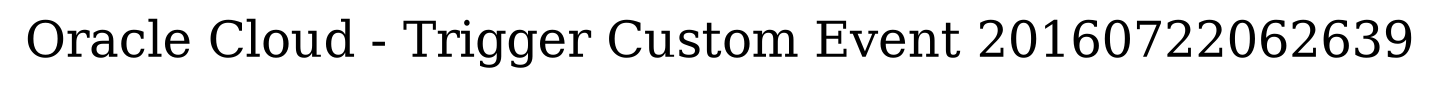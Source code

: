 digraph LexiconGraph {
graph[label="Oracle Cloud - Trigger Custom Event 20160722062639", fontsize=24]
splines=true
}
